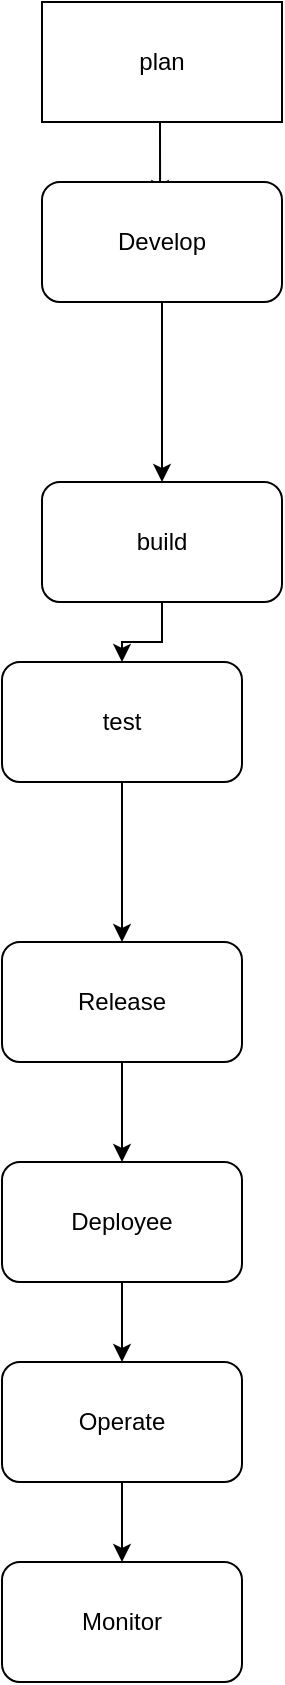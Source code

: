 <mxfile version="28.2.5">
  <diagram name="Page-1" id="vsy24cWiBwHsWvMP_Hj8">
    <mxGraphModel dx="872" dy="473" grid="1" gridSize="10" guides="1" tooltips="1" connect="1" arrows="1" fold="1" page="1" pageScale="1" pageWidth="850" pageHeight="1100" math="0" shadow="0">
      <root>
        <mxCell id="0" />
        <mxCell id="1" parent="0" />
        <mxCell id="AX6LwZFsLZ5g7KBsp-x0-3" value="plan" style="rounded=0;whiteSpace=wrap;html=1;" vertex="1" parent="1">
          <mxGeometry x="390" y="230" width="120" height="60" as="geometry" />
        </mxCell>
        <mxCell id="AX6LwZFsLZ5g7KBsp-x0-7" style="edgeStyle=orthogonalEdgeStyle;rounded=0;orthogonalLoop=1;jettySize=auto;html=1;exitX=0.5;exitY=1;exitDx=0;exitDy=0;entryX=0.442;entryY=-0.033;entryDx=0;entryDy=0;entryPerimeter=0;" edge="1" parent="1" source="AX6LwZFsLZ5g7KBsp-x0-3">
          <mxGeometry relative="1" as="geometry">
            <mxPoint x="449.04" y="328.02" as="targetPoint" />
          </mxGeometry>
        </mxCell>
        <mxCell id="AX6LwZFsLZ5g7KBsp-x0-25" value="" style="edgeStyle=orthogonalEdgeStyle;rounded=0;orthogonalLoop=1;jettySize=auto;html=1;" edge="1" parent="1" source="AX6LwZFsLZ5g7KBsp-x0-9" target="AX6LwZFsLZ5g7KBsp-x0-11">
          <mxGeometry relative="1" as="geometry" />
        </mxCell>
        <mxCell id="AX6LwZFsLZ5g7KBsp-x0-9" value="build" style="rounded=1;whiteSpace=wrap;html=1;" vertex="1" parent="1">
          <mxGeometry x="390" y="470" width="120" height="60" as="geometry" />
        </mxCell>
        <mxCell id="AX6LwZFsLZ5g7KBsp-x0-14" value="" style="edgeStyle=orthogonalEdgeStyle;rounded=0;orthogonalLoop=1;jettySize=auto;html=1;" edge="1" parent="1" source="AX6LwZFsLZ5g7KBsp-x0-11" target="AX6LwZFsLZ5g7KBsp-x0-13">
          <mxGeometry relative="1" as="geometry" />
        </mxCell>
        <mxCell id="AX6LwZFsLZ5g7KBsp-x0-11" value="test" style="rounded=1;whiteSpace=wrap;html=1;" vertex="1" parent="1">
          <mxGeometry x="370" y="560" width="120" height="60" as="geometry" />
        </mxCell>
        <mxCell id="AX6LwZFsLZ5g7KBsp-x0-17" value="" style="edgeStyle=orthogonalEdgeStyle;rounded=0;orthogonalLoop=1;jettySize=auto;html=1;" edge="1" parent="1" source="AX6LwZFsLZ5g7KBsp-x0-13" target="AX6LwZFsLZ5g7KBsp-x0-16">
          <mxGeometry relative="1" as="geometry" />
        </mxCell>
        <mxCell id="AX6LwZFsLZ5g7KBsp-x0-13" value="Release" style="whiteSpace=wrap;html=1;rounded=1;" vertex="1" parent="1">
          <mxGeometry x="370" y="700" width="120" height="60" as="geometry" />
        </mxCell>
        <mxCell id="AX6LwZFsLZ5g7KBsp-x0-21" value="" style="edgeStyle=orthogonalEdgeStyle;rounded=0;orthogonalLoop=1;jettySize=auto;html=1;" edge="1" parent="1" source="AX6LwZFsLZ5g7KBsp-x0-16" target="AX6LwZFsLZ5g7KBsp-x0-20">
          <mxGeometry relative="1" as="geometry" />
        </mxCell>
        <mxCell id="AX6LwZFsLZ5g7KBsp-x0-16" value="Deployee" style="rounded=1;whiteSpace=wrap;html=1;" vertex="1" parent="1">
          <mxGeometry x="370" y="810" width="120" height="60" as="geometry" />
        </mxCell>
        <mxCell id="AX6LwZFsLZ5g7KBsp-x0-23" value="" style="edgeStyle=orthogonalEdgeStyle;rounded=0;orthogonalLoop=1;jettySize=auto;html=1;" edge="1" parent="1" source="AX6LwZFsLZ5g7KBsp-x0-20" target="AX6LwZFsLZ5g7KBsp-x0-22">
          <mxGeometry relative="1" as="geometry" />
        </mxCell>
        <mxCell id="AX6LwZFsLZ5g7KBsp-x0-20" value="Operate" style="rounded=1;whiteSpace=wrap;html=1;" vertex="1" parent="1">
          <mxGeometry x="370" y="910" width="120" height="60" as="geometry" />
        </mxCell>
        <mxCell id="AX6LwZFsLZ5g7KBsp-x0-22" value="Monitor" style="rounded=1;whiteSpace=wrap;html=1;" vertex="1" parent="1">
          <mxGeometry x="370" y="1010" width="120" height="60" as="geometry" />
        </mxCell>
        <mxCell id="AX6LwZFsLZ5g7KBsp-x0-28" value="" style="edgeStyle=orthogonalEdgeStyle;rounded=0;orthogonalLoop=1;jettySize=auto;html=1;" edge="1" parent="1" source="AX6LwZFsLZ5g7KBsp-x0-27" target="AX6LwZFsLZ5g7KBsp-x0-9">
          <mxGeometry relative="1" as="geometry" />
        </mxCell>
        <mxCell id="AX6LwZFsLZ5g7KBsp-x0-27" value="Develop" style="rounded=1;whiteSpace=wrap;html=1;" vertex="1" parent="1">
          <mxGeometry x="390" y="320" width="120" height="60" as="geometry" />
        </mxCell>
      </root>
    </mxGraphModel>
  </diagram>
</mxfile>
